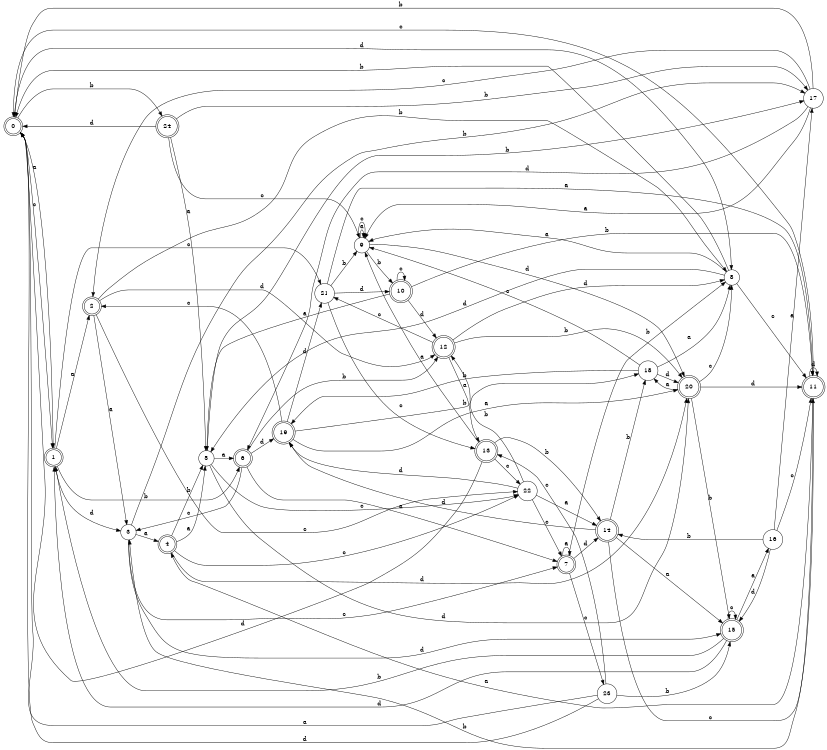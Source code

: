 digraph n20_7 {
__start0 [label="" shape="none"];

rankdir=LR;
size="8,5";

s0 [style="rounded,filled", color="black", fillcolor="white" shape="doublecircle", label="0"];
s1 [style="rounded,filled", color="black", fillcolor="white" shape="doublecircle", label="1"];
s2 [style="rounded,filled", color="black", fillcolor="white" shape="doublecircle", label="2"];
s3 [style="filled", color="black", fillcolor="white" shape="circle", label="3"];
s4 [style="rounded,filled", color="black", fillcolor="white" shape="doublecircle", label="4"];
s5 [style="filled", color="black", fillcolor="white" shape="circle", label="5"];
s6 [style="rounded,filled", color="black", fillcolor="white" shape="doublecircle", label="6"];
s7 [style="rounded,filled", color="black", fillcolor="white" shape="doublecircle", label="7"];
s8 [style="filled", color="black", fillcolor="white" shape="circle", label="8"];
s9 [style="filled", color="black", fillcolor="white" shape="circle", label="9"];
s10 [style="rounded,filled", color="black", fillcolor="white" shape="doublecircle", label="10"];
s11 [style="rounded,filled", color="black", fillcolor="white" shape="doublecircle", label="11"];
s12 [style="rounded,filled", color="black", fillcolor="white" shape="doublecircle", label="12"];
s13 [style="rounded,filled", color="black", fillcolor="white" shape="doublecircle", label="13"];
s14 [style="rounded,filled", color="black", fillcolor="white" shape="doublecircle", label="14"];
s15 [style="rounded,filled", color="black", fillcolor="white" shape="doublecircle", label="15"];
s16 [style="filled", color="black", fillcolor="white" shape="circle", label="16"];
s17 [style="filled", color="black", fillcolor="white" shape="circle", label="17"];
s18 [style="filled", color="black", fillcolor="white" shape="circle", label="18"];
s19 [style="rounded,filled", color="black", fillcolor="white" shape="doublecircle", label="19"];
s20 [style="rounded,filled", color="black", fillcolor="white" shape="doublecircle", label="20"];
s21 [style="filled", color="black", fillcolor="white" shape="circle", label="21"];
s22 [style="filled", color="black", fillcolor="white" shape="circle", label="22"];
s23 [style="filled", color="black", fillcolor="white" shape="circle", label="23"];
s24 [style="rounded,filled", color="black", fillcolor="white" shape="doublecircle", label="24"];
s0 -> s1 [label="a"];
s0 -> s24 [label="b"];
s0 -> s1 [label="c"];
s0 -> s8 [label="d"];
s1 -> s2 [label="a"];
s1 -> s6 [label="b"];
s1 -> s21 [label="c"];
s1 -> s3 [label="d"];
s2 -> s3 [label="a"];
s2 -> s8 [label="b"];
s2 -> s22 [label="c"];
s2 -> s12 [label="d"];
s3 -> s4 [label="a"];
s3 -> s17 [label="b"];
s3 -> s7 [label="c"];
s3 -> s15 [label="d"];
s4 -> s5 [label="a"];
s4 -> s5 [label="b"];
s4 -> s22 [label="c"];
s4 -> s20 [label="d"];
s5 -> s6 [label="a"];
s5 -> s17 [label="b"];
s5 -> s22 [label="c"];
s5 -> s20 [label="d"];
s6 -> s7 [label="a"];
s6 -> s12 [label="b"];
s6 -> s3 [label="c"];
s6 -> s19 [label="d"];
s7 -> s7 [label="a"];
s7 -> s8 [label="b"];
s7 -> s23 [label="c"];
s7 -> s14 [label="d"];
s8 -> s9 [label="a"];
s8 -> s0 [label="b"];
s8 -> s11 [label="c"];
s8 -> s5 [label="d"];
s9 -> s9 [label="a"];
s9 -> s10 [label="b"];
s9 -> s9 [label="c"];
s9 -> s20 [label="d"];
s10 -> s5 [label="a"];
s10 -> s11 [label="b"];
s10 -> s10 [label="c"];
s10 -> s12 [label="d"];
s11 -> s4 [label="a"];
s11 -> s3 [label="b"];
s11 -> s0 [label="c"];
s11 -> s11 [label="d"];
s12 -> s13 [label="a"];
s12 -> s20 [label="b"];
s12 -> s21 [label="c"];
s12 -> s8 [label="d"];
s13 -> s9 [label="a"];
s13 -> s14 [label="b"];
s13 -> s22 [label="c"];
s13 -> s0 [label="d"];
s14 -> s15 [label="a"];
s14 -> s18 [label="b"];
s14 -> s11 [label="c"];
s14 -> s19 [label="d"];
s15 -> s16 [label="a"];
s15 -> s1 [label="b"];
s15 -> s15 [label="c"];
s15 -> s1 [label="d"];
s16 -> s17 [label="a"];
s16 -> s14 [label="b"];
s16 -> s11 [label="c"];
s16 -> s15 [label="d"];
s17 -> s9 [label="a"];
s17 -> s0 [label="b"];
s17 -> s2 [label="c"];
s17 -> s6 [label="d"];
s18 -> s8 [label="a"];
s18 -> s19 [label="b"];
s18 -> s9 [label="c"];
s18 -> s20 [label="d"];
s19 -> s20 [label="a"];
s19 -> s18 [label="b"];
s19 -> s2 [label="c"];
s19 -> s21 [label="d"];
s20 -> s18 [label="a"];
s20 -> s15 [label="b"];
s20 -> s8 [label="c"];
s20 -> s11 [label="d"];
s21 -> s11 [label="a"];
s21 -> s9 [label="b"];
s21 -> s13 [label="c"];
s21 -> s10 [label="d"];
s22 -> s14 [label="a"];
s22 -> s12 [label="b"];
s22 -> s7 [label="c"];
s22 -> s19 [label="d"];
s23 -> s0 [label="a"];
s23 -> s15 [label="b"];
s23 -> s13 [label="c"];
s23 -> s0 [label="d"];
s24 -> s5 [label="a"];
s24 -> s17 [label="b"];
s24 -> s9 [label="c"];
s24 -> s0 [label="d"];

}